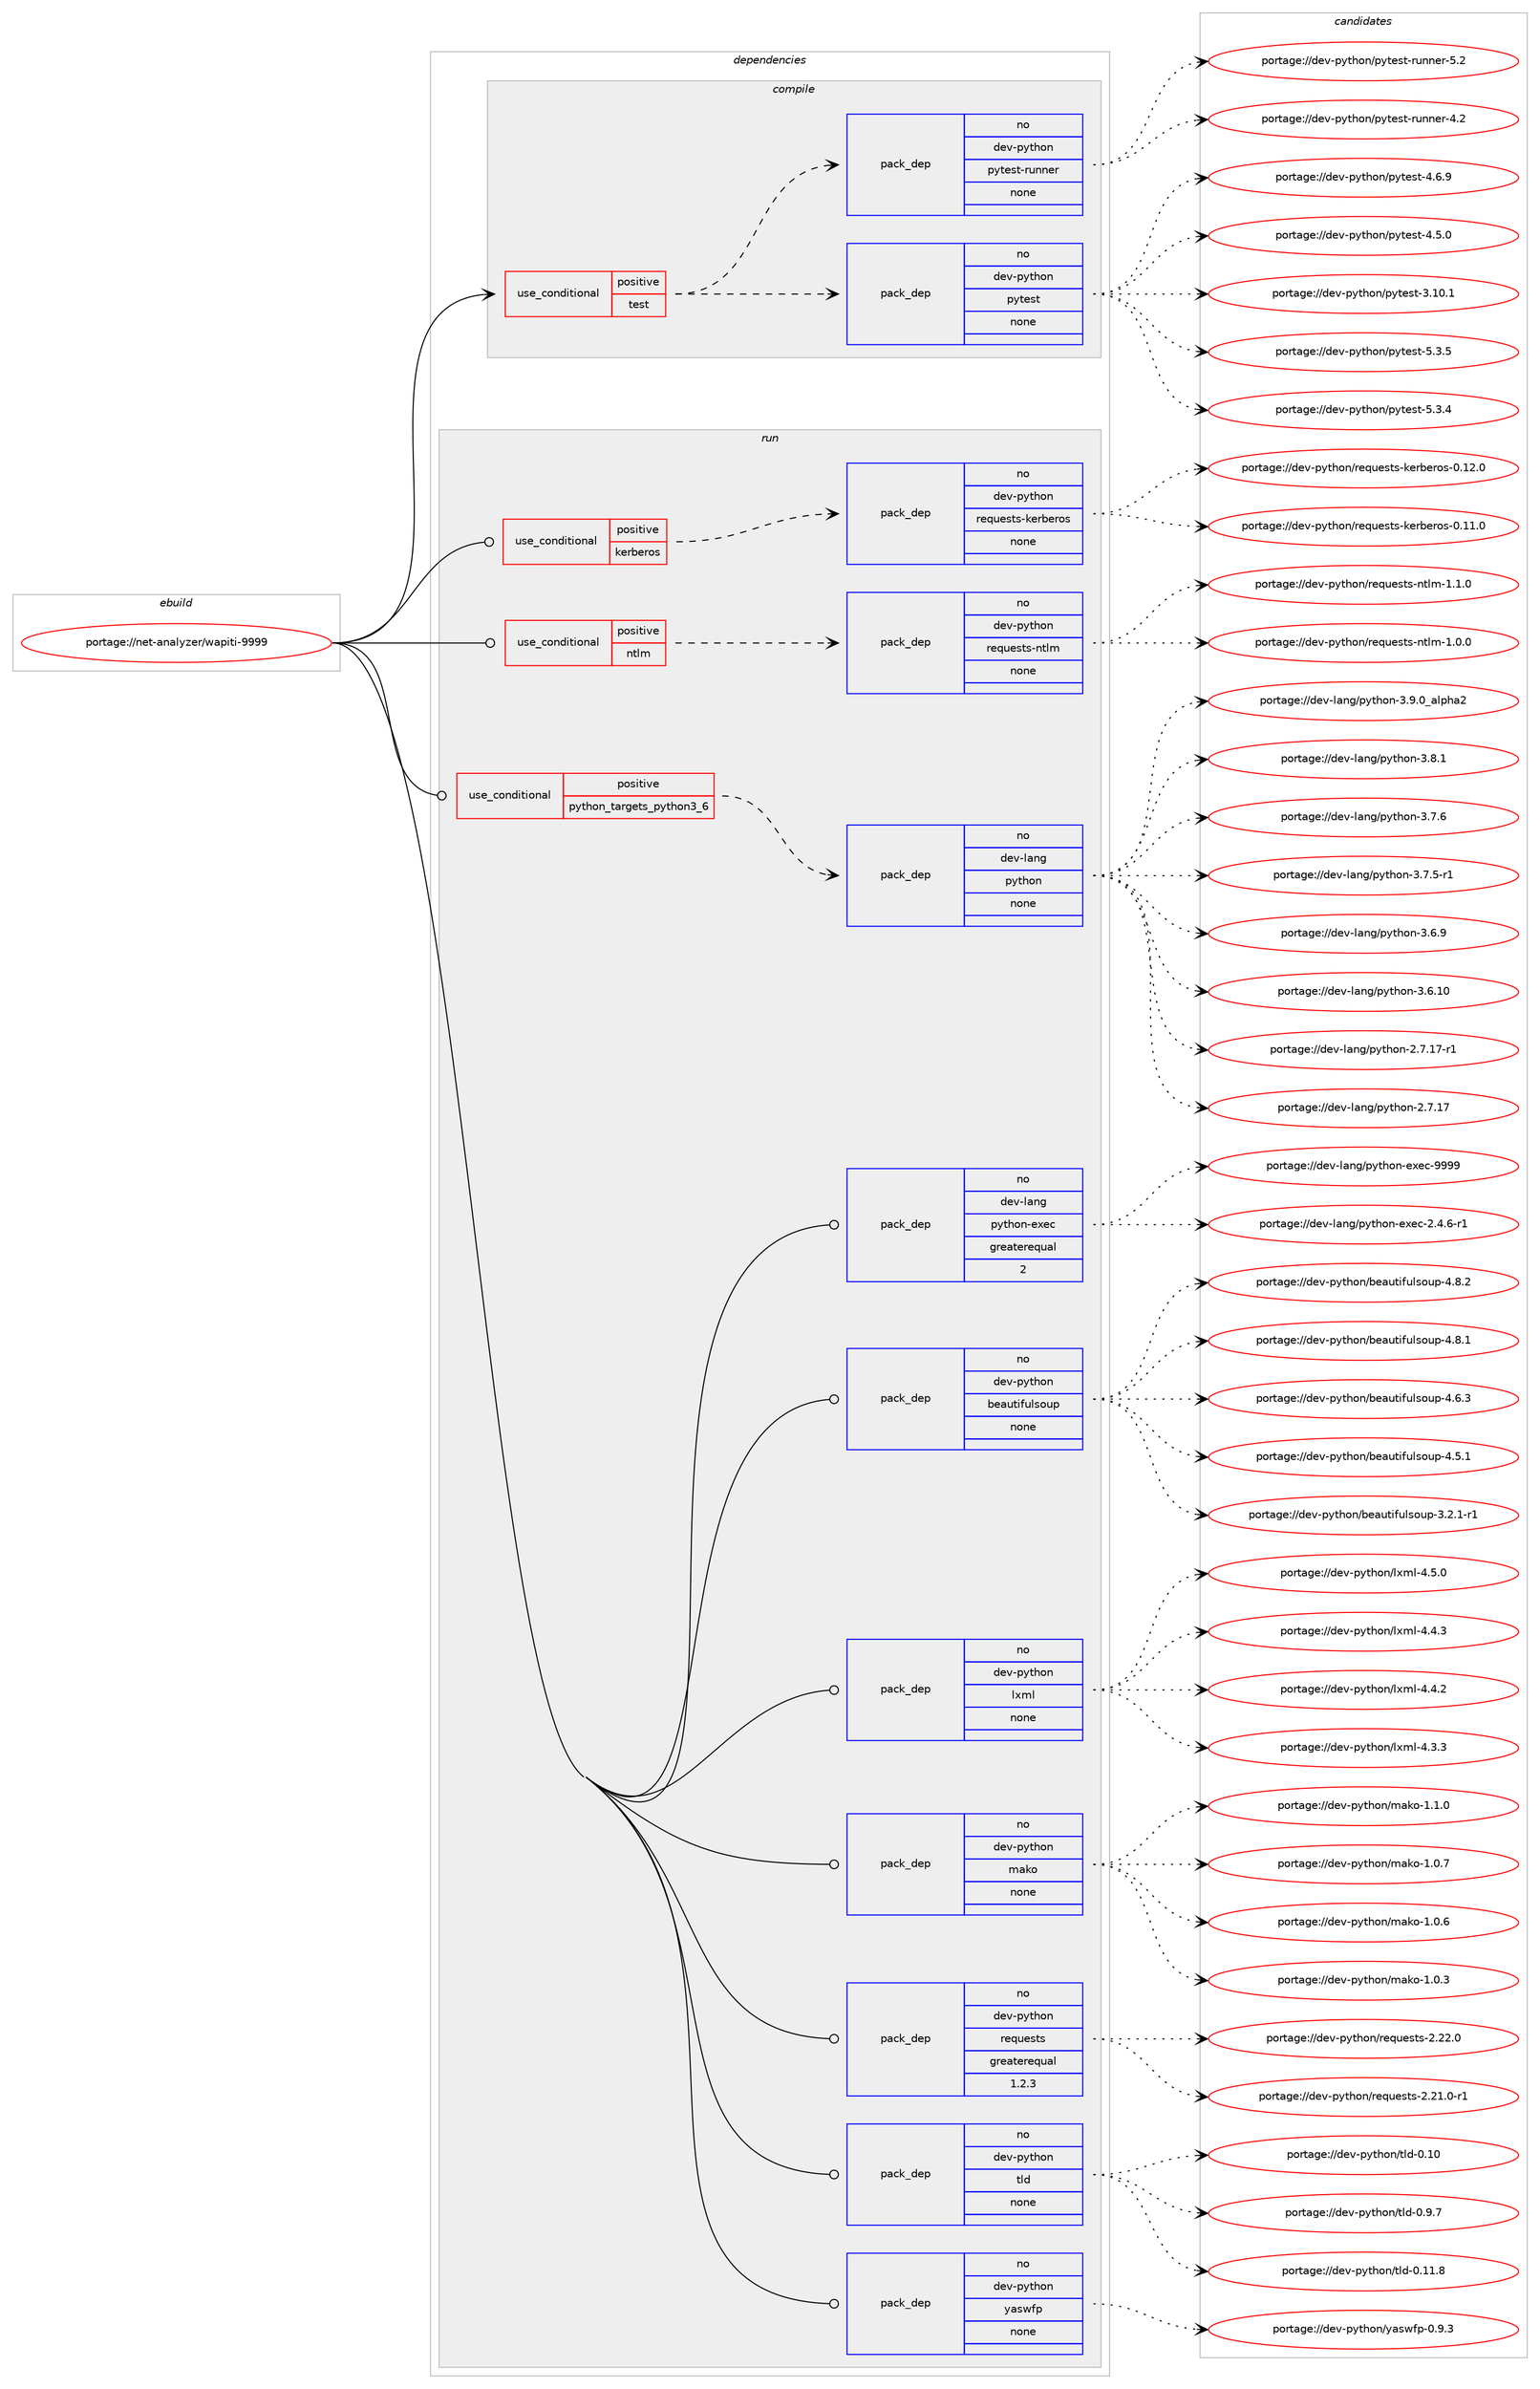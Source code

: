 digraph prolog {

# *************
# Graph options
# *************

newrank=true;
concentrate=true;
compound=true;
graph [rankdir=LR,fontname=Helvetica,fontsize=10,ranksep=1.5];#, ranksep=2.5, nodesep=0.2];
edge  [arrowhead=vee];
node  [fontname=Helvetica,fontsize=10];

# **********
# The ebuild
# **********

subgraph cluster_leftcol {
color=gray;
rank=same;
label=<<i>ebuild</i>>;
id [label="portage://net-analyzer/wapiti-9999", color=red, width=4, href="../net-analyzer/wapiti-9999.svg"];
}

# ****************
# The dependencies
# ****************

subgraph cluster_midcol {
color=gray;
label=<<i>dependencies</i>>;
subgraph cluster_compile {
fillcolor="#eeeeee";
style=filled;
label=<<i>compile</i>>;
subgraph cond33636 {
dependency150236 [label=<<TABLE BORDER="0" CELLBORDER="1" CELLSPACING="0" CELLPADDING="4"><TR><TD ROWSPAN="3" CELLPADDING="10">use_conditional</TD></TR><TR><TD>positive</TD></TR><TR><TD>test</TD></TR></TABLE>>, shape=none, color=red];
subgraph pack114140 {
dependency150237 [label=<<TABLE BORDER="0" CELLBORDER="1" CELLSPACING="0" CELLPADDING="4" WIDTH="220"><TR><TD ROWSPAN="6" CELLPADDING="30">pack_dep</TD></TR><TR><TD WIDTH="110">no</TD></TR><TR><TD>dev-python</TD></TR><TR><TD>pytest</TD></TR><TR><TD>none</TD></TR><TR><TD></TD></TR></TABLE>>, shape=none, color=blue];
}
dependency150236:e -> dependency150237:w [weight=20,style="dashed",arrowhead="vee"];
subgraph pack114141 {
dependency150238 [label=<<TABLE BORDER="0" CELLBORDER="1" CELLSPACING="0" CELLPADDING="4" WIDTH="220"><TR><TD ROWSPAN="6" CELLPADDING="30">pack_dep</TD></TR><TR><TD WIDTH="110">no</TD></TR><TR><TD>dev-python</TD></TR><TR><TD>pytest-runner</TD></TR><TR><TD>none</TD></TR><TR><TD></TD></TR></TABLE>>, shape=none, color=blue];
}
dependency150236:e -> dependency150238:w [weight=20,style="dashed",arrowhead="vee"];
}
id:e -> dependency150236:w [weight=20,style="solid",arrowhead="vee"];
}
subgraph cluster_compileandrun {
fillcolor="#eeeeee";
style=filled;
label=<<i>compile and run</i>>;
}
subgraph cluster_run {
fillcolor="#eeeeee";
style=filled;
label=<<i>run</i>>;
subgraph cond33637 {
dependency150239 [label=<<TABLE BORDER="0" CELLBORDER="1" CELLSPACING="0" CELLPADDING="4"><TR><TD ROWSPAN="3" CELLPADDING="10">use_conditional</TD></TR><TR><TD>positive</TD></TR><TR><TD>kerberos</TD></TR></TABLE>>, shape=none, color=red];
subgraph pack114142 {
dependency150240 [label=<<TABLE BORDER="0" CELLBORDER="1" CELLSPACING="0" CELLPADDING="4" WIDTH="220"><TR><TD ROWSPAN="6" CELLPADDING="30">pack_dep</TD></TR><TR><TD WIDTH="110">no</TD></TR><TR><TD>dev-python</TD></TR><TR><TD>requests-kerberos</TD></TR><TR><TD>none</TD></TR><TR><TD></TD></TR></TABLE>>, shape=none, color=blue];
}
dependency150239:e -> dependency150240:w [weight=20,style="dashed",arrowhead="vee"];
}
id:e -> dependency150239:w [weight=20,style="solid",arrowhead="odot"];
subgraph cond33638 {
dependency150241 [label=<<TABLE BORDER="0" CELLBORDER="1" CELLSPACING="0" CELLPADDING="4"><TR><TD ROWSPAN="3" CELLPADDING="10">use_conditional</TD></TR><TR><TD>positive</TD></TR><TR><TD>ntlm</TD></TR></TABLE>>, shape=none, color=red];
subgraph pack114143 {
dependency150242 [label=<<TABLE BORDER="0" CELLBORDER="1" CELLSPACING="0" CELLPADDING="4" WIDTH="220"><TR><TD ROWSPAN="6" CELLPADDING="30">pack_dep</TD></TR><TR><TD WIDTH="110">no</TD></TR><TR><TD>dev-python</TD></TR><TR><TD>requests-ntlm</TD></TR><TR><TD>none</TD></TR><TR><TD></TD></TR></TABLE>>, shape=none, color=blue];
}
dependency150241:e -> dependency150242:w [weight=20,style="dashed",arrowhead="vee"];
}
id:e -> dependency150241:w [weight=20,style="solid",arrowhead="odot"];
subgraph cond33639 {
dependency150243 [label=<<TABLE BORDER="0" CELLBORDER="1" CELLSPACING="0" CELLPADDING="4"><TR><TD ROWSPAN="3" CELLPADDING="10">use_conditional</TD></TR><TR><TD>positive</TD></TR><TR><TD>python_targets_python3_6</TD></TR></TABLE>>, shape=none, color=red];
subgraph pack114144 {
dependency150244 [label=<<TABLE BORDER="0" CELLBORDER="1" CELLSPACING="0" CELLPADDING="4" WIDTH="220"><TR><TD ROWSPAN="6" CELLPADDING="30">pack_dep</TD></TR><TR><TD WIDTH="110">no</TD></TR><TR><TD>dev-lang</TD></TR><TR><TD>python</TD></TR><TR><TD>none</TD></TR><TR><TD></TD></TR></TABLE>>, shape=none, color=blue];
}
dependency150243:e -> dependency150244:w [weight=20,style="dashed",arrowhead="vee"];
}
id:e -> dependency150243:w [weight=20,style="solid",arrowhead="odot"];
subgraph pack114145 {
dependency150245 [label=<<TABLE BORDER="0" CELLBORDER="1" CELLSPACING="0" CELLPADDING="4" WIDTH="220"><TR><TD ROWSPAN="6" CELLPADDING="30">pack_dep</TD></TR><TR><TD WIDTH="110">no</TD></TR><TR><TD>dev-lang</TD></TR><TR><TD>python-exec</TD></TR><TR><TD>greaterequal</TD></TR><TR><TD>2</TD></TR></TABLE>>, shape=none, color=blue];
}
id:e -> dependency150245:w [weight=20,style="solid",arrowhead="odot"];
subgraph pack114146 {
dependency150246 [label=<<TABLE BORDER="0" CELLBORDER="1" CELLSPACING="0" CELLPADDING="4" WIDTH="220"><TR><TD ROWSPAN="6" CELLPADDING="30">pack_dep</TD></TR><TR><TD WIDTH="110">no</TD></TR><TR><TD>dev-python</TD></TR><TR><TD>beautifulsoup</TD></TR><TR><TD>none</TD></TR><TR><TD></TD></TR></TABLE>>, shape=none, color=blue];
}
id:e -> dependency150246:w [weight=20,style="solid",arrowhead="odot"];
subgraph pack114147 {
dependency150247 [label=<<TABLE BORDER="0" CELLBORDER="1" CELLSPACING="0" CELLPADDING="4" WIDTH="220"><TR><TD ROWSPAN="6" CELLPADDING="30">pack_dep</TD></TR><TR><TD WIDTH="110">no</TD></TR><TR><TD>dev-python</TD></TR><TR><TD>lxml</TD></TR><TR><TD>none</TD></TR><TR><TD></TD></TR></TABLE>>, shape=none, color=blue];
}
id:e -> dependency150247:w [weight=20,style="solid",arrowhead="odot"];
subgraph pack114148 {
dependency150248 [label=<<TABLE BORDER="0" CELLBORDER="1" CELLSPACING="0" CELLPADDING="4" WIDTH="220"><TR><TD ROWSPAN="6" CELLPADDING="30">pack_dep</TD></TR><TR><TD WIDTH="110">no</TD></TR><TR><TD>dev-python</TD></TR><TR><TD>mako</TD></TR><TR><TD>none</TD></TR><TR><TD></TD></TR></TABLE>>, shape=none, color=blue];
}
id:e -> dependency150248:w [weight=20,style="solid",arrowhead="odot"];
subgraph pack114149 {
dependency150249 [label=<<TABLE BORDER="0" CELLBORDER="1" CELLSPACING="0" CELLPADDING="4" WIDTH="220"><TR><TD ROWSPAN="6" CELLPADDING="30">pack_dep</TD></TR><TR><TD WIDTH="110">no</TD></TR><TR><TD>dev-python</TD></TR><TR><TD>requests</TD></TR><TR><TD>greaterequal</TD></TR><TR><TD>1.2.3</TD></TR></TABLE>>, shape=none, color=blue];
}
id:e -> dependency150249:w [weight=20,style="solid",arrowhead="odot"];
subgraph pack114150 {
dependency150250 [label=<<TABLE BORDER="0" CELLBORDER="1" CELLSPACING="0" CELLPADDING="4" WIDTH="220"><TR><TD ROWSPAN="6" CELLPADDING="30">pack_dep</TD></TR><TR><TD WIDTH="110">no</TD></TR><TR><TD>dev-python</TD></TR><TR><TD>tld</TD></TR><TR><TD>none</TD></TR><TR><TD></TD></TR></TABLE>>, shape=none, color=blue];
}
id:e -> dependency150250:w [weight=20,style="solid",arrowhead="odot"];
subgraph pack114151 {
dependency150251 [label=<<TABLE BORDER="0" CELLBORDER="1" CELLSPACING="0" CELLPADDING="4" WIDTH="220"><TR><TD ROWSPAN="6" CELLPADDING="30">pack_dep</TD></TR><TR><TD WIDTH="110">no</TD></TR><TR><TD>dev-python</TD></TR><TR><TD>yaswfp</TD></TR><TR><TD>none</TD></TR><TR><TD></TD></TR></TABLE>>, shape=none, color=blue];
}
id:e -> dependency150251:w [weight=20,style="solid",arrowhead="odot"];
}
}

# **************
# The candidates
# **************

subgraph cluster_choices {
rank=same;
color=gray;
label=<<i>candidates</i>>;

subgraph choice114140 {
color=black;
nodesep=1;
choice1001011184511212111610411111047112121116101115116455346514653 [label="portage://dev-python/pytest-5.3.5", color=red, width=4,href="../dev-python/pytest-5.3.5.svg"];
choice1001011184511212111610411111047112121116101115116455346514652 [label="portage://dev-python/pytest-5.3.4", color=red, width=4,href="../dev-python/pytest-5.3.4.svg"];
choice1001011184511212111610411111047112121116101115116455246544657 [label="portage://dev-python/pytest-4.6.9", color=red, width=4,href="../dev-python/pytest-4.6.9.svg"];
choice1001011184511212111610411111047112121116101115116455246534648 [label="portage://dev-python/pytest-4.5.0", color=red, width=4,href="../dev-python/pytest-4.5.0.svg"];
choice100101118451121211161041111104711212111610111511645514649484649 [label="portage://dev-python/pytest-3.10.1", color=red, width=4,href="../dev-python/pytest-3.10.1.svg"];
dependency150237:e -> choice1001011184511212111610411111047112121116101115116455346514653:w [style=dotted,weight="100"];
dependency150237:e -> choice1001011184511212111610411111047112121116101115116455346514652:w [style=dotted,weight="100"];
dependency150237:e -> choice1001011184511212111610411111047112121116101115116455246544657:w [style=dotted,weight="100"];
dependency150237:e -> choice1001011184511212111610411111047112121116101115116455246534648:w [style=dotted,weight="100"];
dependency150237:e -> choice100101118451121211161041111104711212111610111511645514649484649:w [style=dotted,weight="100"];
}
subgraph choice114141 {
color=black;
nodesep=1;
choice10010111845112121116104111110471121211161011151164511411711011010111445534650 [label="portage://dev-python/pytest-runner-5.2", color=red, width=4,href="../dev-python/pytest-runner-5.2.svg"];
choice10010111845112121116104111110471121211161011151164511411711011010111445524650 [label="portage://dev-python/pytest-runner-4.2", color=red, width=4,href="../dev-python/pytest-runner-4.2.svg"];
dependency150238:e -> choice10010111845112121116104111110471121211161011151164511411711011010111445534650:w [style=dotted,weight="100"];
dependency150238:e -> choice10010111845112121116104111110471121211161011151164511411711011010111445524650:w [style=dotted,weight="100"];
}
subgraph choice114142 {
color=black;
nodesep=1;
choice1001011184511212111610411111047114101113117101115116115451071011149810111411111545484649504648 [label="portage://dev-python/requests-kerberos-0.12.0", color=red, width=4,href="../dev-python/requests-kerberos-0.12.0.svg"];
choice1001011184511212111610411111047114101113117101115116115451071011149810111411111545484649494648 [label="portage://dev-python/requests-kerberos-0.11.0", color=red, width=4,href="../dev-python/requests-kerberos-0.11.0.svg"];
dependency150240:e -> choice1001011184511212111610411111047114101113117101115116115451071011149810111411111545484649504648:w [style=dotted,weight="100"];
dependency150240:e -> choice1001011184511212111610411111047114101113117101115116115451071011149810111411111545484649494648:w [style=dotted,weight="100"];
}
subgraph choice114143 {
color=black;
nodesep=1;
choice100101118451121211161041111104711410111311710111511611545110116108109454946494648 [label="portage://dev-python/requests-ntlm-1.1.0", color=red, width=4,href="../dev-python/requests-ntlm-1.1.0.svg"];
choice100101118451121211161041111104711410111311710111511611545110116108109454946484648 [label="portage://dev-python/requests-ntlm-1.0.0", color=red, width=4,href="../dev-python/requests-ntlm-1.0.0.svg"];
dependency150242:e -> choice100101118451121211161041111104711410111311710111511611545110116108109454946494648:w [style=dotted,weight="100"];
dependency150242:e -> choice100101118451121211161041111104711410111311710111511611545110116108109454946484648:w [style=dotted,weight="100"];
}
subgraph choice114144 {
color=black;
nodesep=1;
choice10010111845108971101034711212111610411111045514657464895971081121049750 [label="portage://dev-lang/python-3.9.0_alpha2", color=red, width=4,href="../dev-lang/python-3.9.0_alpha2.svg"];
choice100101118451089711010347112121116104111110455146564649 [label="portage://dev-lang/python-3.8.1", color=red, width=4,href="../dev-lang/python-3.8.1.svg"];
choice100101118451089711010347112121116104111110455146554654 [label="portage://dev-lang/python-3.7.6", color=red, width=4,href="../dev-lang/python-3.7.6.svg"];
choice1001011184510897110103471121211161041111104551465546534511449 [label="portage://dev-lang/python-3.7.5-r1", color=red, width=4,href="../dev-lang/python-3.7.5-r1.svg"];
choice100101118451089711010347112121116104111110455146544657 [label="portage://dev-lang/python-3.6.9", color=red, width=4,href="../dev-lang/python-3.6.9.svg"];
choice10010111845108971101034711212111610411111045514654464948 [label="portage://dev-lang/python-3.6.10", color=red, width=4,href="../dev-lang/python-3.6.10.svg"];
choice100101118451089711010347112121116104111110455046554649554511449 [label="portage://dev-lang/python-2.7.17-r1", color=red, width=4,href="../dev-lang/python-2.7.17-r1.svg"];
choice10010111845108971101034711212111610411111045504655464955 [label="portage://dev-lang/python-2.7.17", color=red, width=4,href="../dev-lang/python-2.7.17.svg"];
dependency150244:e -> choice10010111845108971101034711212111610411111045514657464895971081121049750:w [style=dotted,weight="100"];
dependency150244:e -> choice100101118451089711010347112121116104111110455146564649:w [style=dotted,weight="100"];
dependency150244:e -> choice100101118451089711010347112121116104111110455146554654:w [style=dotted,weight="100"];
dependency150244:e -> choice1001011184510897110103471121211161041111104551465546534511449:w [style=dotted,weight="100"];
dependency150244:e -> choice100101118451089711010347112121116104111110455146544657:w [style=dotted,weight="100"];
dependency150244:e -> choice10010111845108971101034711212111610411111045514654464948:w [style=dotted,weight="100"];
dependency150244:e -> choice100101118451089711010347112121116104111110455046554649554511449:w [style=dotted,weight="100"];
dependency150244:e -> choice10010111845108971101034711212111610411111045504655464955:w [style=dotted,weight="100"];
}
subgraph choice114145 {
color=black;
nodesep=1;
choice10010111845108971101034711212111610411111045101120101994557575757 [label="portage://dev-lang/python-exec-9999", color=red, width=4,href="../dev-lang/python-exec-9999.svg"];
choice10010111845108971101034711212111610411111045101120101994550465246544511449 [label="portage://dev-lang/python-exec-2.4.6-r1", color=red, width=4,href="../dev-lang/python-exec-2.4.6-r1.svg"];
dependency150245:e -> choice10010111845108971101034711212111610411111045101120101994557575757:w [style=dotted,weight="100"];
dependency150245:e -> choice10010111845108971101034711212111610411111045101120101994550465246544511449:w [style=dotted,weight="100"];
}
subgraph choice114146 {
color=black;
nodesep=1;
choice10010111845112121116104111110479810197117116105102117108115111117112455246564650 [label="portage://dev-python/beautifulsoup-4.8.2", color=red, width=4,href="../dev-python/beautifulsoup-4.8.2.svg"];
choice10010111845112121116104111110479810197117116105102117108115111117112455246564649 [label="portage://dev-python/beautifulsoup-4.8.1", color=red, width=4,href="../dev-python/beautifulsoup-4.8.1.svg"];
choice10010111845112121116104111110479810197117116105102117108115111117112455246544651 [label="portage://dev-python/beautifulsoup-4.6.3", color=red, width=4,href="../dev-python/beautifulsoup-4.6.3.svg"];
choice10010111845112121116104111110479810197117116105102117108115111117112455246534649 [label="portage://dev-python/beautifulsoup-4.5.1", color=red, width=4,href="../dev-python/beautifulsoup-4.5.1.svg"];
choice100101118451121211161041111104798101971171161051021171081151111171124551465046494511449 [label="portage://dev-python/beautifulsoup-3.2.1-r1", color=red, width=4,href="../dev-python/beautifulsoup-3.2.1-r1.svg"];
dependency150246:e -> choice10010111845112121116104111110479810197117116105102117108115111117112455246564650:w [style=dotted,weight="100"];
dependency150246:e -> choice10010111845112121116104111110479810197117116105102117108115111117112455246564649:w [style=dotted,weight="100"];
dependency150246:e -> choice10010111845112121116104111110479810197117116105102117108115111117112455246544651:w [style=dotted,weight="100"];
dependency150246:e -> choice10010111845112121116104111110479810197117116105102117108115111117112455246534649:w [style=dotted,weight="100"];
dependency150246:e -> choice100101118451121211161041111104798101971171161051021171081151111171124551465046494511449:w [style=dotted,weight="100"];
}
subgraph choice114147 {
color=black;
nodesep=1;
choice1001011184511212111610411111047108120109108455246534648 [label="portage://dev-python/lxml-4.5.0", color=red, width=4,href="../dev-python/lxml-4.5.0.svg"];
choice1001011184511212111610411111047108120109108455246524651 [label="portage://dev-python/lxml-4.4.3", color=red, width=4,href="../dev-python/lxml-4.4.3.svg"];
choice1001011184511212111610411111047108120109108455246524650 [label="portage://dev-python/lxml-4.4.2", color=red, width=4,href="../dev-python/lxml-4.4.2.svg"];
choice1001011184511212111610411111047108120109108455246514651 [label="portage://dev-python/lxml-4.3.3", color=red, width=4,href="../dev-python/lxml-4.3.3.svg"];
dependency150247:e -> choice1001011184511212111610411111047108120109108455246534648:w [style=dotted,weight="100"];
dependency150247:e -> choice1001011184511212111610411111047108120109108455246524651:w [style=dotted,weight="100"];
dependency150247:e -> choice1001011184511212111610411111047108120109108455246524650:w [style=dotted,weight="100"];
dependency150247:e -> choice1001011184511212111610411111047108120109108455246514651:w [style=dotted,weight="100"];
}
subgraph choice114148 {
color=black;
nodesep=1;
choice100101118451121211161041111104710997107111454946494648 [label="portage://dev-python/mako-1.1.0", color=red, width=4,href="../dev-python/mako-1.1.0.svg"];
choice100101118451121211161041111104710997107111454946484655 [label="portage://dev-python/mako-1.0.7", color=red, width=4,href="../dev-python/mako-1.0.7.svg"];
choice100101118451121211161041111104710997107111454946484654 [label="portage://dev-python/mako-1.0.6", color=red, width=4,href="../dev-python/mako-1.0.6.svg"];
choice100101118451121211161041111104710997107111454946484651 [label="portage://dev-python/mako-1.0.3", color=red, width=4,href="../dev-python/mako-1.0.3.svg"];
dependency150248:e -> choice100101118451121211161041111104710997107111454946494648:w [style=dotted,weight="100"];
dependency150248:e -> choice100101118451121211161041111104710997107111454946484655:w [style=dotted,weight="100"];
dependency150248:e -> choice100101118451121211161041111104710997107111454946484654:w [style=dotted,weight="100"];
dependency150248:e -> choice100101118451121211161041111104710997107111454946484651:w [style=dotted,weight="100"];
}
subgraph choice114149 {
color=black;
nodesep=1;
choice100101118451121211161041111104711410111311710111511611545504650504648 [label="portage://dev-python/requests-2.22.0", color=red, width=4,href="../dev-python/requests-2.22.0.svg"];
choice1001011184511212111610411111047114101113117101115116115455046504946484511449 [label="portage://dev-python/requests-2.21.0-r1", color=red, width=4,href="../dev-python/requests-2.21.0-r1.svg"];
dependency150249:e -> choice100101118451121211161041111104711410111311710111511611545504650504648:w [style=dotted,weight="100"];
dependency150249:e -> choice1001011184511212111610411111047114101113117101115116115455046504946484511449:w [style=dotted,weight="100"];
}
subgraph choice114150 {
color=black;
nodesep=1;
choice1001011184511212111610411111047116108100454846574655 [label="portage://dev-python/tld-0.9.7", color=red, width=4,href="../dev-python/tld-0.9.7.svg"];
choice100101118451121211161041111104711610810045484649494656 [label="portage://dev-python/tld-0.11.8", color=red, width=4,href="../dev-python/tld-0.11.8.svg"];
choice10010111845112121116104111110471161081004548464948 [label="portage://dev-python/tld-0.10", color=red, width=4,href="../dev-python/tld-0.10.svg"];
dependency150250:e -> choice1001011184511212111610411111047116108100454846574655:w [style=dotted,weight="100"];
dependency150250:e -> choice100101118451121211161041111104711610810045484649494656:w [style=dotted,weight="100"];
dependency150250:e -> choice10010111845112121116104111110471161081004548464948:w [style=dotted,weight="100"];
}
subgraph choice114151 {
color=black;
nodesep=1;
choice100101118451121211161041111104712197115119102112454846574651 [label="portage://dev-python/yaswfp-0.9.3", color=red, width=4,href="../dev-python/yaswfp-0.9.3.svg"];
dependency150251:e -> choice100101118451121211161041111104712197115119102112454846574651:w [style=dotted,weight="100"];
}
}

}
